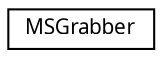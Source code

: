 digraph G
{
  edge [fontname="FreeSans.ttf",fontsize="10",labelfontname="FreeSans.ttf",labelfontsize="10"];
  node [fontname="FreeSans.ttf",fontsize="10",shape=record];
  rankdir=LR;
  Node1 [label="MSGrabber",height=0.2,width=0.4,color="black", fillcolor="white", style="filled",URL="$class_m_s_grabber.html"];
}
